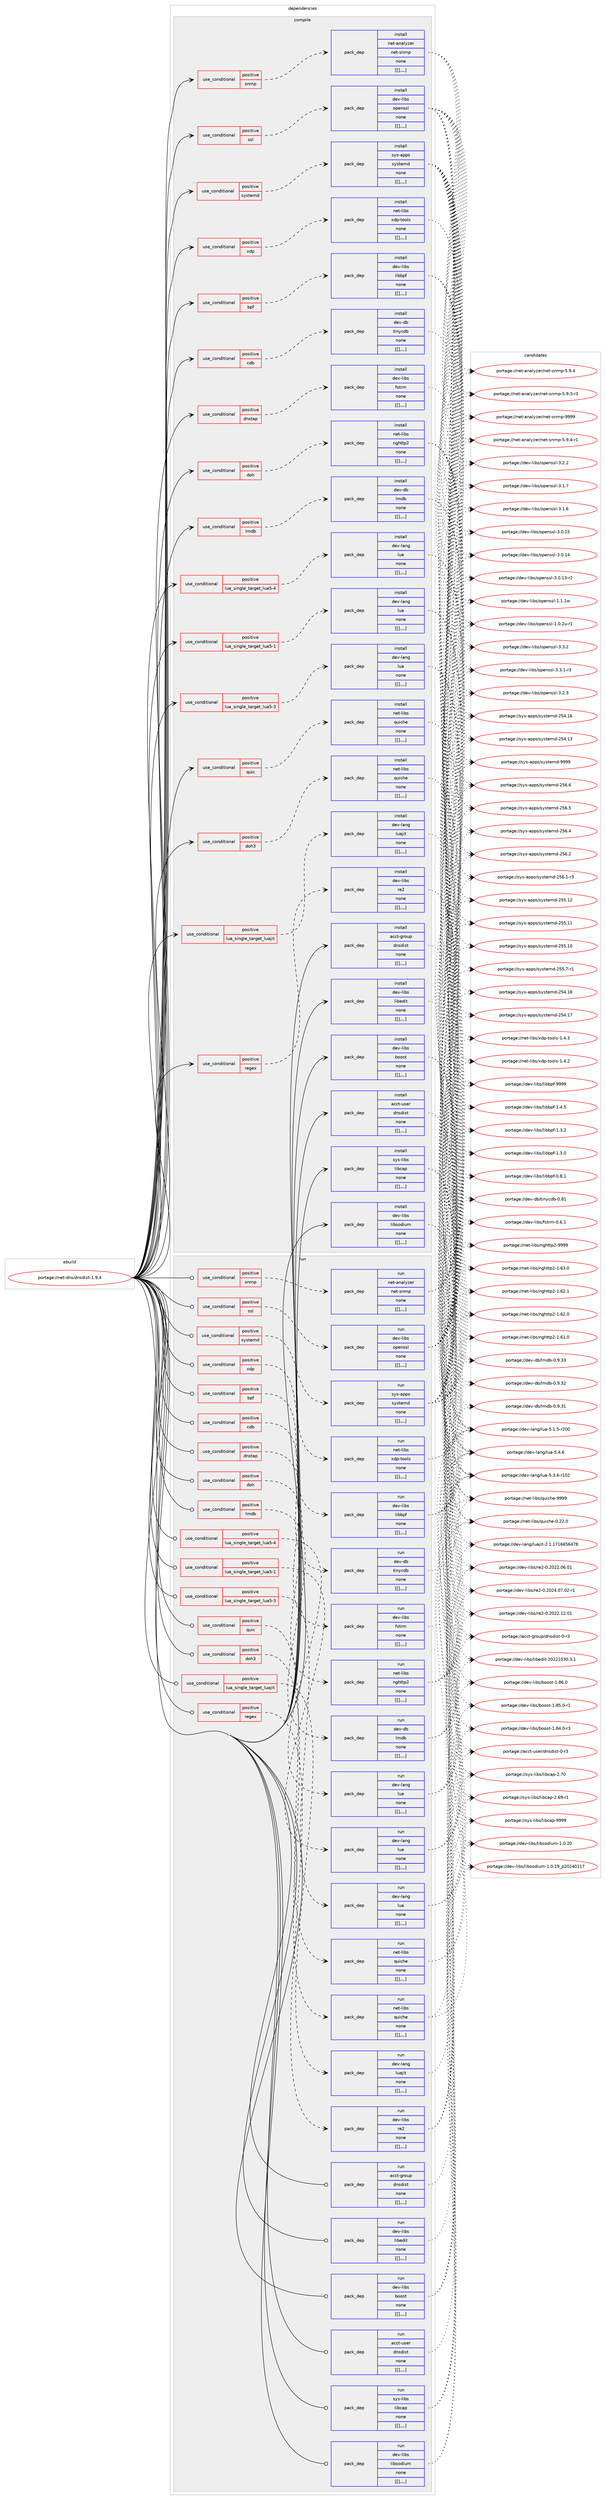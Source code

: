 digraph prolog {

# *************
# Graph options
# *************

newrank=true;
concentrate=true;
compound=true;
graph [rankdir=LR,fontname=Helvetica,fontsize=10,ranksep=1.5];#, ranksep=2.5, nodesep=0.2];
edge  [arrowhead=vee];
node  [fontname=Helvetica,fontsize=10];

# **********
# The ebuild
# **********

subgraph cluster_leftcol {
color=gray;
label=<<i>ebuild</i>>;
id [label="portage://net-dns/dnsdist-1.9.4", color=red, width=4, href="../net-dns/dnsdist-1.9.4.svg"];
}

# ****************
# The dependencies
# ****************

subgraph cluster_midcol {
color=gray;
label=<<i>dependencies</i>>;
subgraph cluster_compile {
fillcolor="#eeeeee";
style=filled;
label=<<i>compile</i>>;
subgraph cond93736 {
dependency357026 [label=<<TABLE BORDER="0" CELLBORDER="1" CELLSPACING="0" CELLPADDING="4"><TR><TD ROWSPAN="3" CELLPADDING="10">use_conditional</TD></TR><TR><TD>positive</TD></TR><TR><TD>bpf</TD></TR></TABLE>>, shape=none, color=red];
subgraph pack260660 {
dependency357027 [label=<<TABLE BORDER="0" CELLBORDER="1" CELLSPACING="0" CELLPADDING="4" WIDTH="220"><TR><TD ROWSPAN="6" CELLPADDING="30">pack_dep</TD></TR><TR><TD WIDTH="110">install</TD></TR><TR><TD>dev-libs</TD></TR><TR><TD>libbpf</TD></TR><TR><TD>none</TD></TR><TR><TD>[[],,,,]</TD></TR></TABLE>>, shape=none, color=blue];
}
dependency357026:e -> dependency357027:w [weight=20,style="dashed",arrowhead="vee"];
}
id:e -> dependency357026:w [weight=20,style="solid",arrowhead="vee"];
subgraph cond93737 {
dependency357028 [label=<<TABLE BORDER="0" CELLBORDER="1" CELLSPACING="0" CELLPADDING="4"><TR><TD ROWSPAN="3" CELLPADDING="10">use_conditional</TD></TR><TR><TD>positive</TD></TR><TR><TD>cdb</TD></TR></TABLE>>, shape=none, color=red];
subgraph pack260661 {
dependency357029 [label=<<TABLE BORDER="0" CELLBORDER="1" CELLSPACING="0" CELLPADDING="4" WIDTH="220"><TR><TD ROWSPAN="6" CELLPADDING="30">pack_dep</TD></TR><TR><TD WIDTH="110">install</TD></TR><TR><TD>dev-db</TD></TR><TR><TD>tinycdb</TD></TR><TR><TD>none</TD></TR><TR><TD>[[],,,,]</TD></TR></TABLE>>, shape=none, color=blue];
}
dependency357028:e -> dependency357029:w [weight=20,style="dashed",arrowhead="vee"];
}
id:e -> dependency357028:w [weight=20,style="solid",arrowhead="vee"];
subgraph cond93738 {
dependency357030 [label=<<TABLE BORDER="0" CELLBORDER="1" CELLSPACING="0" CELLPADDING="4"><TR><TD ROWSPAN="3" CELLPADDING="10">use_conditional</TD></TR><TR><TD>positive</TD></TR><TR><TD>dnstap</TD></TR></TABLE>>, shape=none, color=red];
subgraph pack260662 {
dependency357031 [label=<<TABLE BORDER="0" CELLBORDER="1" CELLSPACING="0" CELLPADDING="4" WIDTH="220"><TR><TD ROWSPAN="6" CELLPADDING="30">pack_dep</TD></TR><TR><TD WIDTH="110">install</TD></TR><TR><TD>dev-libs</TD></TR><TR><TD>fstrm</TD></TR><TR><TD>none</TD></TR><TR><TD>[[],,,,]</TD></TR></TABLE>>, shape=none, color=blue];
}
dependency357030:e -> dependency357031:w [weight=20,style="dashed",arrowhead="vee"];
}
id:e -> dependency357030:w [weight=20,style="solid",arrowhead="vee"];
subgraph cond93739 {
dependency357032 [label=<<TABLE BORDER="0" CELLBORDER="1" CELLSPACING="0" CELLPADDING="4"><TR><TD ROWSPAN="3" CELLPADDING="10">use_conditional</TD></TR><TR><TD>positive</TD></TR><TR><TD>doh</TD></TR></TABLE>>, shape=none, color=red];
subgraph pack260663 {
dependency357033 [label=<<TABLE BORDER="0" CELLBORDER="1" CELLSPACING="0" CELLPADDING="4" WIDTH="220"><TR><TD ROWSPAN="6" CELLPADDING="30">pack_dep</TD></TR><TR><TD WIDTH="110">install</TD></TR><TR><TD>net-libs</TD></TR><TR><TD>nghttp2</TD></TR><TR><TD>none</TD></TR><TR><TD>[[],,,,]</TD></TR></TABLE>>, shape=none, color=blue];
}
dependency357032:e -> dependency357033:w [weight=20,style="dashed",arrowhead="vee"];
}
id:e -> dependency357032:w [weight=20,style="solid",arrowhead="vee"];
subgraph cond93740 {
dependency357034 [label=<<TABLE BORDER="0" CELLBORDER="1" CELLSPACING="0" CELLPADDING="4"><TR><TD ROWSPAN="3" CELLPADDING="10">use_conditional</TD></TR><TR><TD>positive</TD></TR><TR><TD>doh3</TD></TR></TABLE>>, shape=none, color=red];
subgraph pack260664 {
dependency357035 [label=<<TABLE BORDER="0" CELLBORDER="1" CELLSPACING="0" CELLPADDING="4" WIDTH="220"><TR><TD ROWSPAN="6" CELLPADDING="30">pack_dep</TD></TR><TR><TD WIDTH="110">install</TD></TR><TR><TD>net-libs</TD></TR><TR><TD>quiche</TD></TR><TR><TD>none</TD></TR><TR><TD>[[],,,,]</TD></TR></TABLE>>, shape=none, color=blue];
}
dependency357034:e -> dependency357035:w [weight=20,style="dashed",arrowhead="vee"];
}
id:e -> dependency357034:w [weight=20,style="solid",arrowhead="vee"];
subgraph cond93741 {
dependency357036 [label=<<TABLE BORDER="0" CELLBORDER="1" CELLSPACING="0" CELLPADDING="4"><TR><TD ROWSPAN="3" CELLPADDING="10">use_conditional</TD></TR><TR><TD>positive</TD></TR><TR><TD>lmdb</TD></TR></TABLE>>, shape=none, color=red];
subgraph pack260665 {
dependency357037 [label=<<TABLE BORDER="0" CELLBORDER="1" CELLSPACING="0" CELLPADDING="4" WIDTH="220"><TR><TD ROWSPAN="6" CELLPADDING="30">pack_dep</TD></TR><TR><TD WIDTH="110">install</TD></TR><TR><TD>dev-db</TD></TR><TR><TD>lmdb</TD></TR><TR><TD>none</TD></TR><TR><TD>[[],,,,]</TD></TR></TABLE>>, shape=none, color=blue];
}
dependency357036:e -> dependency357037:w [weight=20,style="dashed",arrowhead="vee"];
}
id:e -> dependency357036:w [weight=20,style="solid",arrowhead="vee"];
subgraph cond93742 {
dependency357038 [label=<<TABLE BORDER="0" CELLBORDER="1" CELLSPACING="0" CELLPADDING="4"><TR><TD ROWSPAN="3" CELLPADDING="10">use_conditional</TD></TR><TR><TD>positive</TD></TR><TR><TD>lua_single_target_lua5-1</TD></TR></TABLE>>, shape=none, color=red];
subgraph pack260666 {
dependency357039 [label=<<TABLE BORDER="0" CELLBORDER="1" CELLSPACING="0" CELLPADDING="4" WIDTH="220"><TR><TD ROWSPAN="6" CELLPADDING="30">pack_dep</TD></TR><TR><TD WIDTH="110">install</TD></TR><TR><TD>dev-lang</TD></TR><TR><TD>lua</TD></TR><TR><TD>none</TD></TR><TR><TD>[[],,,,]</TD></TR></TABLE>>, shape=none, color=blue];
}
dependency357038:e -> dependency357039:w [weight=20,style="dashed",arrowhead="vee"];
}
id:e -> dependency357038:w [weight=20,style="solid",arrowhead="vee"];
subgraph cond93743 {
dependency357040 [label=<<TABLE BORDER="0" CELLBORDER="1" CELLSPACING="0" CELLPADDING="4"><TR><TD ROWSPAN="3" CELLPADDING="10">use_conditional</TD></TR><TR><TD>positive</TD></TR><TR><TD>lua_single_target_lua5-3</TD></TR></TABLE>>, shape=none, color=red];
subgraph pack260667 {
dependency357041 [label=<<TABLE BORDER="0" CELLBORDER="1" CELLSPACING="0" CELLPADDING="4" WIDTH="220"><TR><TD ROWSPAN="6" CELLPADDING="30">pack_dep</TD></TR><TR><TD WIDTH="110">install</TD></TR><TR><TD>dev-lang</TD></TR><TR><TD>lua</TD></TR><TR><TD>none</TD></TR><TR><TD>[[],,,,]</TD></TR></TABLE>>, shape=none, color=blue];
}
dependency357040:e -> dependency357041:w [weight=20,style="dashed",arrowhead="vee"];
}
id:e -> dependency357040:w [weight=20,style="solid",arrowhead="vee"];
subgraph cond93744 {
dependency357042 [label=<<TABLE BORDER="0" CELLBORDER="1" CELLSPACING="0" CELLPADDING="4"><TR><TD ROWSPAN="3" CELLPADDING="10">use_conditional</TD></TR><TR><TD>positive</TD></TR><TR><TD>lua_single_target_lua5-4</TD></TR></TABLE>>, shape=none, color=red];
subgraph pack260668 {
dependency357043 [label=<<TABLE BORDER="0" CELLBORDER="1" CELLSPACING="0" CELLPADDING="4" WIDTH="220"><TR><TD ROWSPAN="6" CELLPADDING="30">pack_dep</TD></TR><TR><TD WIDTH="110">install</TD></TR><TR><TD>dev-lang</TD></TR><TR><TD>lua</TD></TR><TR><TD>none</TD></TR><TR><TD>[[],,,,]</TD></TR></TABLE>>, shape=none, color=blue];
}
dependency357042:e -> dependency357043:w [weight=20,style="dashed",arrowhead="vee"];
}
id:e -> dependency357042:w [weight=20,style="solid",arrowhead="vee"];
subgraph cond93745 {
dependency357044 [label=<<TABLE BORDER="0" CELLBORDER="1" CELLSPACING="0" CELLPADDING="4"><TR><TD ROWSPAN="3" CELLPADDING="10">use_conditional</TD></TR><TR><TD>positive</TD></TR><TR><TD>lua_single_target_luajit</TD></TR></TABLE>>, shape=none, color=red];
subgraph pack260669 {
dependency357045 [label=<<TABLE BORDER="0" CELLBORDER="1" CELLSPACING="0" CELLPADDING="4" WIDTH="220"><TR><TD ROWSPAN="6" CELLPADDING="30">pack_dep</TD></TR><TR><TD WIDTH="110">install</TD></TR><TR><TD>dev-lang</TD></TR><TR><TD>luajit</TD></TR><TR><TD>none</TD></TR><TR><TD>[[],,,,]</TD></TR></TABLE>>, shape=none, color=blue];
}
dependency357044:e -> dependency357045:w [weight=20,style="dashed",arrowhead="vee"];
}
id:e -> dependency357044:w [weight=20,style="solid",arrowhead="vee"];
subgraph cond93746 {
dependency357046 [label=<<TABLE BORDER="0" CELLBORDER="1" CELLSPACING="0" CELLPADDING="4"><TR><TD ROWSPAN="3" CELLPADDING="10">use_conditional</TD></TR><TR><TD>positive</TD></TR><TR><TD>quic</TD></TR></TABLE>>, shape=none, color=red];
subgraph pack260670 {
dependency357047 [label=<<TABLE BORDER="0" CELLBORDER="1" CELLSPACING="0" CELLPADDING="4" WIDTH="220"><TR><TD ROWSPAN="6" CELLPADDING="30">pack_dep</TD></TR><TR><TD WIDTH="110">install</TD></TR><TR><TD>net-libs</TD></TR><TR><TD>quiche</TD></TR><TR><TD>none</TD></TR><TR><TD>[[],,,,]</TD></TR></TABLE>>, shape=none, color=blue];
}
dependency357046:e -> dependency357047:w [weight=20,style="dashed",arrowhead="vee"];
}
id:e -> dependency357046:w [weight=20,style="solid",arrowhead="vee"];
subgraph cond93747 {
dependency357048 [label=<<TABLE BORDER="0" CELLBORDER="1" CELLSPACING="0" CELLPADDING="4"><TR><TD ROWSPAN="3" CELLPADDING="10">use_conditional</TD></TR><TR><TD>positive</TD></TR><TR><TD>regex</TD></TR></TABLE>>, shape=none, color=red];
subgraph pack260671 {
dependency357049 [label=<<TABLE BORDER="0" CELLBORDER="1" CELLSPACING="0" CELLPADDING="4" WIDTH="220"><TR><TD ROWSPAN="6" CELLPADDING="30">pack_dep</TD></TR><TR><TD WIDTH="110">install</TD></TR><TR><TD>dev-libs</TD></TR><TR><TD>re2</TD></TR><TR><TD>none</TD></TR><TR><TD>[[],,,,]</TD></TR></TABLE>>, shape=none, color=blue];
}
dependency357048:e -> dependency357049:w [weight=20,style="dashed",arrowhead="vee"];
}
id:e -> dependency357048:w [weight=20,style="solid",arrowhead="vee"];
subgraph cond93748 {
dependency357050 [label=<<TABLE BORDER="0" CELLBORDER="1" CELLSPACING="0" CELLPADDING="4"><TR><TD ROWSPAN="3" CELLPADDING="10">use_conditional</TD></TR><TR><TD>positive</TD></TR><TR><TD>snmp</TD></TR></TABLE>>, shape=none, color=red];
subgraph pack260672 {
dependency357051 [label=<<TABLE BORDER="0" CELLBORDER="1" CELLSPACING="0" CELLPADDING="4" WIDTH="220"><TR><TD ROWSPAN="6" CELLPADDING="30">pack_dep</TD></TR><TR><TD WIDTH="110">install</TD></TR><TR><TD>net-analyzer</TD></TR><TR><TD>net-snmp</TD></TR><TR><TD>none</TD></TR><TR><TD>[[],,,,]</TD></TR></TABLE>>, shape=none, color=blue];
}
dependency357050:e -> dependency357051:w [weight=20,style="dashed",arrowhead="vee"];
}
id:e -> dependency357050:w [weight=20,style="solid",arrowhead="vee"];
subgraph cond93749 {
dependency357052 [label=<<TABLE BORDER="0" CELLBORDER="1" CELLSPACING="0" CELLPADDING="4"><TR><TD ROWSPAN="3" CELLPADDING="10">use_conditional</TD></TR><TR><TD>positive</TD></TR><TR><TD>ssl</TD></TR></TABLE>>, shape=none, color=red];
subgraph pack260673 {
dependency357053 [label=<<TABLE BORDER="0" CELLBORDER="1" CELLSPACING="0" CELLPADDING="4" WIDTH="220"><TR><TD ROWSPAN="6" CELLPADDING="30">pack_dep</TD></TR><TR><TD WIDTH="110">install</TD></TR><TR><TD>dev-libs</TD></TR><TR><TD>openssl</TD></TR><TR><TD>none</TD></TR><TR><TD>[[],,,,]</TD></TR></TABLE>>, shape=none, color=blue];
}
dependency357052:e -> dependency357053:w [weight=20,style="dashed",arrowhead="vee"];
}
id:e -> dependency357052:w [weight=20,style="solid",arrowhead="vee"];
subgraph cond93750 {
dependency357054 [label=<<TABLE BORDER="0" CELLBORDER="1" CELLSPACING="0" CELLPADDING="4"><TR><TD ROWSPAN="3" CELLPADDING="10">use_conditional</TD></TR><TR><TD>positive</TD></TR><TR><TD>systemd</TD></TR></TABLE>>, shape=none, color=red];
subgraph pack260674 {
dependency357055 [label=<<TABLE BORDER="0" CELLBORDER="1" CELLSPACING="0" CELLPADDING="4" WIDTH="220"><TR><TD ROWSPAN="6" CELLPADDING="30">pack_dep</TD></TR><TR><TD WIDTH="110">install</TD></TR><TR><TD>sys-apps</TD></TR><TR><TD>systemd</TD></TR><TR><TD>none</TD></TR><TR><TD>[[],,,,]</TD></TR></TABLE>>, shape=none, color=blue];
}
dependency357054:e -> dependency357055:w [weight=20,style="dashed",arrowhead="vee"];
}
id:e -> dependency357054:w [weight=20,style="solid",arrowhead="vee"];
subgraph cond93751 {
dependency357056 [label=<<TABLE BORDER="0" CELLBORDER="1" CELLSPACING="0" CELLPADDING="4"><TR><TD ROWSPAN="3" CELLPADDING="10">use_conditional</TD></TR><TR><TD>positive</TD></TR><TR><TD>xdp</TD></TR></TABLE>>, shape=none, color=red];
subgraph pack260675 {
dependency357057 [label=<<TABLE BORDER="0" CELLBORDER="1" CELLSPACING="0" CELLPADDING="4" WIDTH="220"><TR><TD ROWSPAN="6" CELLPADDING="30">pack_dep</TD></TR><TR><TD WIDTH="110">install</TD></TR><TR><TD>net-libs</TD></TR><TR><TD>xdp-tools</TD></TR><TR><TD>none</TD></TR><TR><TD>[[],,,,]</TD></TR></TABLE>>, shape=none, color=blue];
}
dependency357056:e -> dependency357057:w [weight=20,style="dashed",arrowhead="vee"];
}
id:e -> dependency357056:w [weight=20,style="solid",arrowhead="vee"];
subgraph pack260676 {
dependency357058 [label=<<TABLE BORDER="0" CELLBORDER="1" CELLSPACING="0" CELLPADDING="4" WIDTH="220"><TR><TD ROWSPAN="6" CELLPADDING="30">pack_dep</TD></TR><TR><TD WIDTH="110">install</TD></TR><TR><TD>acct-group</TD></TR><TR><TD>dnsdist</TD></TR><TR><TD>none</TD></TR><TR><TD>[[],,,,]</TD></TR></TABLE>>, shape=none, color=blue];
}
id:e -> dependency357058:w [weight=20,style="solid",arrowhead="vee"];
subgraph pack260677 {
dependency357059 [label=<<TABLE BORDER="0" CELLBORDER="1" CELLSPACING="0" CELLPADDING="4" WIDTH="220"><TR><TD ROWSPAN="6" CELLPADDING="30">pack_dep</TD></TR><TR><TD WIDTH="110">install</TD></TR><TR><TD>acct-user</TD></TR><TR><TD>dnsdist</TD></TR><TR><TD>none</TD></TR><TR><TD>[[],,,,]</TD></TR></TABLE>>, shape=none, color=blue];
}
id:e -> dependency357059:w [weight=20,style="solid",arrowhead="vee"];
subgraph pack260678 {
dependency357060 [label=<<TABLE BORDER="0" CELLBORDER="1" CELLSPACING="0" CELLPADDING="4" WIDTH="220"><TR><TD ROWSPAN="6" CELLPADDING="30">pack_dep</TD></TR><TR><TD WIDTH="110">install</TD></TR><TR><TD>dev-libs</TD></TR><TR><TD>boost</TD></TR><TR><TD>none</TD></TR><TR><TD>[[],,,,]</TD></TR></TABLE>>, shape=none, color=blue];
}
id:e -> dependency357060:w [weight=20,style="solid",arrowhead="vee"];
subgraph pack260679 {
dependency357061 [label=<<TABLE BORDER="0" CELLBORDER="1" CELLSPACING="0" CELLPADDING="4" WIDTH="220"><TR><TD ROWSPAN="6" CELLPADDING="30">pack_dep</TD></TR><TR><TD WIDTH="110">install</TD></TR><TR><TD>dev-libs</TD></TR><TR><TD>libedit</TD></TR><TR><TD>none</TD></TR><TR><TD>[[],,,,]</TD></TR></TABLE>>, shape=none, color=blue];
}
id:e -> dependency357061:w [weight=20,style="solid",arrowhead="vee"];
subgraph pack260680 {
dependency357062 [label=<<TABLE BORDER="0" CELLBORDER="1" CELLSPACING="0" CELLPADDING="4" WIDTH="220"><TR><TD ROWSPAN="6" CELLPADDING="30">pack_dep</TD></TR><TR><TD WIDTH="110">install</TD></TR><TR><TD>dev-libs</TD></TR><TR><TD>libsodium</TD></TR><TR><TD>none</TD></TR><TR><TD>[[],,,,]</TD></TR></TABLE>>, shape=none, color=blue];
}
id:e -> dependency357062:w [weight=20,style="solid",arrowhead="vee"];
subgraph pack260681 {
dependency357063 [label=<<TABLE BORDER="0" CELLBORDER="1" CELLSPACING="0" CELLPADDING="4" WIDTH="220"><TR><TD ROWSPAN="6" CELLPADDING="30">pack_dep</TD></TR><TR><TD WIDTH="110">install</TD></TR><TR><TD>sys-libs</TD></TR><TR><TD>libcap</TD></TR><TR><TD>none</TD></TR><TR><TD>[[],,,,]</TD></TR></TABLE>>, shape=none, color=blue];
}
id:e -> dependency357063:w [weight=20,style="solid",arrowhead="vee"];
}
subgraph cluster_compileandrun {
fillcolor="#eeeeee";
style=filled;
label=<<i>compile and run</i>>;
}
subgraph cluster_run {
fillcolor="#eeeeee";
style=filled;
label=<<i>run</i>>;
subgraph cond93752 {
dependency357064 [label=<<TABLE BORDER="0" CELLBORDER="1" CELLSPACING="0" CELLPADDING="4"><TR><TD ROWSPAN="3" CELLPADDING="10">use_conditional</TD></TR><TR><TD>positive</TD></TR><TR><TD>bpf</TD></TR></TABLE>>, shape=none, color=red];
subgraph pack260682 {
dependency357065 [label=<<TABLE BORDER="0" CELLBORDER="1" CELLSPACING="0" CELLPADDING="4" WIDTH="220"><TR><TD ROWSPAN="6" CELLPADDING="30">pack_dep</TD></TR><TR><TD WIDTH="110">run</TD></TR><TR><TD>dev-libs</TD></TR><TR><TD>libbpf</TD></TR><TR><TD>none</TD></TR><TR><TD>[[],,,,]</TD></TR></TABLE>>, shape=none, color=blue];
}
dependency357064:e -> dependency357065:w [weight=20,style="dashed",arrowhead="vee"];
}
id:e -> dependency357064:w [weight=20,style="solid",arrowhead="odot"];
subgraph cond93753 {
dependency357066 [label=<<TABLE BORDER="0" CELLBORDER="1" CELLSPACING="0" CELLPADDING="4"><TR><TD ROWSPAN="3" CELLPADDING="10">use_conditional</TD></TR><TR><TD>positive</TD></TR><TR><TD>cdb</TD></TR></TABLE>>, shape=none, color=red];
subgraph pack260683 {
dependency357067 [label=<<TABLE BORDER="0" CELLBORDER="1" CELLSPACING="0" CELLPADDING="4" WIDTH="220"><TR><TD ROWSPAN="6" CELLPADDING="30">pack_dep</TD></TR><TR><TD WIDTH="110">run</TD></TR><TR><TD>dev-db</TD></TR><TR><TD>tinycdb</TD></TR><TR><TD>none</TD></TR><TR><TD>[[],,,,]</TD></TR></TABLE>>, shape=none, color=blue];
}
dependency357066:e -> dependency357067:w [weight=20,style="dashed",arrowhead="vee"];
}
id:e -> dependency357066:w [weight=20,style="solid",arrowhead="odot"];
subgraph cond93754 {
dependency357068 [label=<<TABLE BORDER="0" CELLBORDER="1" CELLSPACING="0" CELLPADDING="4"><TR><TD ROWSPAN="3" CELLPADDING="10">use_conditional</TD></TR><TR><TD>positive</TD></TR><TR><TD>dnstap</TD></TR></TABLE>>, shape=none, color=red];
subgraph pack260684 {
dependency357069 [label=<<TABLE BORDER="0" CELLBORDER="1" CELLSPACING="0" CELLPADDING="4" WIDTH="220"><TR><TD ROWSPAN="6" CELLPADDING="30">pack_dep</TD></TR><TR><TD WIDTH="110">run</TD></TR><TR><TD>dev-libs</TD></TR><TR><TD>fstrm</TD></TR><TR><TD>none</TD></TR><TR><TD>[[],,,,]</TD></TR></TABLE>>, shape=none, color=blue];
}
dependency357068:e -> dependency357069:w [weight=20,style="dashed",arrowhead="vee"];
}
id:e -> dependency357068:w [weight=20,style="solid",arrowhead="odot"];
subgraph cond93755 {
dependency357070 [label=<<TABLE BORDER="0" CELLBORDER="1" CELLSPACING="0" CELLPADDING="4"><TR><TD ROWSPAN="3" CELLPADDING="10">use_conditional</TD></TR><TR><TD>positive</TD></TR><TR><TD>doh</TD></TR></TABLE>>, shape=none, color=red];
subgraph pack260685 {
dependency357071 [label=<<TABLE BORDER="0" CELLBORDER="1" CELLSPACING="0" CELLPADDING="4" WIDTH="220"><TR><TD ROWSPAN="6" CELLPADDING="30">pack_dep</TD></TR><TR><TD WIDTH="110">run</TD></TR><TR><TD>net-libs</TD></TR><TR><TD>nghttp2</TD></TR><TR><TD>none</TD></TR><TR><TD>[[],,,,]</TD></TR></TABLE>>, shape=none, color=blue];
}
dependency357070:e -> dependency357071:w [weight=20,style="dashed",arrowhead="vee"];
}
id:e -> dependency357070:w [weight=20,style="solid",arrowhead="odot"];
subgraph cond93756 {
dependency357072 [label=<<TABLE BORDER="0" CELLBORDER="1" CELLSPACING="0" CELLPADDING="4"><TR><TD ROWSPAN="3" CELLPADDING="10">use_conditional</TD></TR><TR><TD>positive</TD></TR><TR><TD>doh3</TD></TR></TABLE>>, shape=none, color=red];
subgraph pack260686 {
dependency357073 [label=<<TABLE BORDER="0" CELLBORDER="1" CELLSPACING="0" CELLPADDING="4" WIDTH="220"><TR><TD ROWSPAN="6" CELLPADDING="30">pack_dep</TD></TR><TR><TD WIDTH="110">run</TD></TR><TR><TD>net-libs</TD></TR><TR><TD>quiche</TD></TR><TR><TD>none</TD></TR><TR><TD>[[],,,,]</TD></TR></TABLE>>, shape=none, color=blue];
}
dependency357072:e -> dependency357073:w [weight=20,style="dashed",arrowhead="vee"];
}
id:e -> dependency357072:w [weight=20,style="solid",arrowhead="odot"];
subgraph cond93757 {
dependency357074 [label=<<TABLE BORDER="0" CELLBORDER="1" CELLSPACING="0" CELLPADDING="4"><TR><TD ROWSPAN="3" CELLPADDING="10">use_conditional</TD></TR><TR><TD>positive</TD></TR><TR><TD>lmdb</TD></TR></TABLE>>, shape=none, color=red];
subgraph pack260687 {
dependency357075 [label=<<TABLE BORDER="0" CELLBORDER="1" CELLSPACING="0" CELLPADDING="4" WIDTH="220"><TR><TD ROWSPAN="6" CELLPADDING="30">pack_dep</TD></TR><TR><TD WIDTH="110">run</TD></TR><TR><TD>dev-db</TD></TR><TR><TD>lmdb</TD></TR><TR><TD>none</TD></TR><TR><TD>[[],,,,]</TD></TR></TABLE>>, shape=none, color=blue];
}
dependency357074:e -> dependency357075:w [weight=20,style="dashed",arrowhead="vee"];
}
id:e -> dependency357074:w [weight=20,style="solid",arrowhead="odot"];
subgraph cond93758 {
dependency357076 [label=<<TABLE BORDER="0" CELLBORDER="1" CELLSPACING="0" CELLPADDING="4"><TR><TD ROWSPAN="3" CELLPADDING="10">use_conditional</TD></TR><TR><TD>positive</TD></TR><TR><TD>lua_single_target_lua5-1</TD></TR></TABLE>>, shape=none, color=red];
subgraph pack260688 {
dependency357077 [label=<<TABLE BORDER="0" CELLBORDER="1" CELLSPACING="0" CELLPADDING="4" WIDTH="220"><TR><TD ROWSPAN="6" CELLPADDING="30">pack_dep</TD></TR><TR><TD WIDTH="110">run</TD></TR><TR><TD>dev-lang</TD></TR><TR><TD>lua</TD></TR><TR><TD>none</TD></TR><TR><TD>[[],,,,]</TD></TR></TABLE>>, shape=none, color=blue];
}
dependency357076:e -> dependency357077:w [weight=20,style="dashed",arrowhead="vee"];
}
id:e -> dependency357076:w [weight=20,style="solid",arrowhead="odot"];
subgraph cond93759 {
dependency357078 [label=<<TABLE BORDER="0" CELLBORDER="1" CELLSPACING="0" CELLPADDING="4"><TR><TD ROWSPAN="3" CELLPADDING="10">use_conditional</TD></TR><TR><TD>positive</TD></TR><TR><TD>lua_single_target_lua5-3</TD></TR></TABLE>>, shape=none, color=red];
subgraph pack260689 {
dependency357079 [label=<<TABLE BORDER="0" CELLBORDER="1" CELLSPACING="0" CELLPADDING="4" WIDTH="220"><TR><TD ROWSPAN="6" CELLPADDING="30">pack_dep</TD></TR><TR><TD WIDTH="110">run</TD></TR><TR><TD>dev-lang</TD></TR><TR><TD>lua</TD></TR><TR><TD>none</TD></TR><TR><TD>[[],,,,]</TD></TR></TABLE>>, shape=none, color=blue];
}
dependency357078:e -> dependency357079:w [weight=20,style="dashed",arrowhead="vee"];
}
id:e -> dependency357078:w [weight=20,style="solid",arrowhead="odot"];
subgraph cond93760 {
dependency357080 [label=<<TABLE BORDER="0" CELLBORDER="1" CELLSPACING="0" CELLPADDING="4"><TR><TD ROWSPAN="3" CELLPADDING="10">use_conditional</TD></TR><TR><TD>positive</TD></TR><TR><TD>lua_single_target_lua5-4</TD></TR></TABLE>>, shape=none, color=red];
subgraph pack260690 {
dependency357081 [label=<<TABLE BORDER="0" CELLBORDER="1" CELLSPACING="0" CELLPADDING="4" WIDTH="220"><TR><TD ROWSPAN="6" CELLPADDING="30">pack_dep</TD></TR><TR><TD WIDTH="110">run</TD></TR><TR><TD>dev-lang</TD></TR><TR><TD>lua</TD></TR><TR><TD>none</TD></TR><TR><TD>[[],,,,]</TD></TR></TABLE>>, shape=none, color=blue];
}
dependency357080:e -> dependency357081:w [weight=20,style="dashed",arrowhead="vee"];
}
id:e -> dependency357080:w [weight=20,style="solid",arrowhead="odot"];
subgraph cond93761 {
dependency357082 [label=<<TABLE BORDER="0" CELLBORDER="1" CELLSPACING="0" CELLPADDING="4"><TR><TD ROWSPAN="3" CELLPADDING="10">use_conditional</TD></TR><TR><TD>positive</TD></TR><TR><TD>lua_single_target_luajit</TD></TR></TABLE>>, shape=none, color=red];
subgraph pack260691 {
dependency357083 [label=<<TABLE BORDER="0" CELLBORDER="1" CELLSPACING="0" CELLPADDING="4" WIDTH="220"><TR><TD ROWSPAN="6" CELLPADDING="30">pack_dep</TD></TR><TR><TD WIDTH="110">run</TD></TR><TR><TD>dev-lang</TD></TR><TR><TD>luajit</TD></TR><TR><TD>none</TD></TR><TR><TD>[[],,,,]</TD></TR></TABLE>>, shape=none, color=blue];
}
dependency357082:e -> dependency357083:w [weight=20,style="dashed",arrowhead="vee"];
}
id:e -> dependency357082:w [weight=20,style="solid",arrowhead="odot"];
subgraph cond93762 {
dependency357084 [label=<<TABLE BORDER="0" CELLBORDER="1" CELLSPACING="0" CELLPADDING="4"><TR><TD ROWSPAN="3" CELLPADDING="10">use_conditional</TD></TR><TR><TD>positive</TD></TR><TR><TD>quic</TD></TR></TABLE>>, shape=none, color=red];
subgraph pack260692 {
dependency357085 [label=<<TABLE BORDER="0" CELLBORDER="1" CELLSPACING="0" CELLPADDING="4" WIDTH="220"><TR><TD ROWSPAN="6" CELLPADDING="30">pack_dep</TD></TR><TR><TD WIDTH="110">run</TD></TR><TR><TD>net-libs</TD></TR><TR><TD>quiche</TD></TR><TR><TD>none</TD></TR><TR><TD>[[],,,,]</TD></TR></TABLE>>, shape=none, color=blue];
}
dependency357084:e -> dependency357085:w [weight=20,style="dashed",arrowhead="vee"];
}
id:e -> dependency357084:w [weight=20,style="solid",arrowhead="odot"];
subgraph cond93763 {
dependency357086 [label=<<TABLE BORDER="0" CELLBORDER="1" CELLSPACING="0" CELLPADDING="4"><TR><TD ROWSPAN="3" CELLPADDING="10">use_conditional</TD></TR><TR><TD>positive</TD></TR><TR><TD>regex</TD></TR></TABLE>>, shape=none, color=red];
subgraph pack260693 {
dependency357087 [label=<<TABLE BORDER="0" CELLBORDER="1" CELLSPACING="0" CELLPADDING="4" WIDTH="220"><TR><TD ROWSPAN="6" CELLPADDING="30">pack_dep</TD></TR><TR><TD WIDTH="110">run</TD></TR><TR><TD>dev-libs</TD></TR><TR><TD>re2</TD></TR><TR><TD>none</TD></TR><TR><TD>[[],,,,]</TD></TR></TABLE>>, shape=none, color=blue];
}
dependency357086:e -> dependency357087:w [weight=20,style="dashed",arrowhead="vee"];
}
id:e -> dependency357086:w [weight=20,style="solid",arrowhead="odot"];
subgraph cond93764 {
dependency357088 [label=<<TABLE BORDER="0" CELLBORDER="1" CELLSPACING="0" CELLPADDING="4"><TR><TD ROWSPAN="3" CELLPADDING="10">use_conditional</TD></TR><TR><TD>positive</TD></TR><TR><TD>snmp</TD></TR></TABLE>>, shape=none, color=red];
subgraph pack260694 {
dependency357089 [label=<<TABLE BORDER="0" CELLBORDER="1" CELLSPACING="0" CELLPADDING="4" WIDTH="220"><TR><TD ROWSPAN="6" CELLPADDING="30">pack_dep</TD></TR><TR><TD WIDTH="110">run</TD></TR><TR><TD>net-analyzer</TD></TR><TR><TD>net-snmp</TD></TR><TR><TD>none</TD></TR><TR><TD>[[],,,,]</TD></TR></TABLE>>, shape=none, color=blue];
}
dependency357088:e -> dependency357089:w [weight=20,style="dashed",arrowhead="vee"];
}
id:e -> dependency357088:w [weight=20,style="solid",arrowhead="odot"];
subgraph cond93765 {
dependency357090 [label=<<TABLE BORDER="0" CELLBORDER="1" CELLSPACING="0" CELLPADDING="4"><TR><TD ROWSPAN="3" CELLPADDING="10">use_conditional</TD></TR><TR><TD>positive</TD></TR><TR><TD>ssl</TD></TR></TABLE>>, shape=none, color=red];
subgraph pack260695 {
dependency357091 [label=<<TABLE BORDER="0" CELLBORDER="1" CELLSPACING="0" CELLPADDING="4" WIDTH="220"><TR><TD ROWSPAN="6" CELLPADDING="30">pack_dep</TD></TR><TR><TD WIDTH="110">run</TD></TR><TR><TD>dev-libs</TD></TR><TR><TD>openssl</TD></TR><TR><TD>none</TD></TR><TR><TD>[[],,,,]</TD></TR></TABLE>>, shape=none, color=blue];
}
dependency357090:e -> dependency357091:w [weight=20,style="dashed",arrowhead="vee"];
}
id:e -> dependency357090:w [weight=20,style="solid",arrowhead="odot"];
subgraph cond93766 {
dependency357092 [label=<<TABLE BORDER="0" CELLBORDER="1" CELLSPACING="0" CELLPADDING="4"><TR><TD ROWSPAN="3" CELLPADDING="10">use_conditional</TD></TR><TR><TD>positive</TD></TR><TR><TD>systemd</TD></TR></TABLE>>, shape=none, color=red];
subgraph pack260696 {
dependency357093 [label=<<TABLE BORDER="0" CELLBORDER="1" CELLSPACING="0" CELLPADDING="4" WIDTH="220"><TR><TD ROWSPAN="6" CELLPADDING="30">pack_dep</TD></TR><TR><TD WIDTH="110">run</TD></TR><TR><TD>sys-apps</TD></TR><TR><TD>systemd</TD></TR><TR><TD>none</TD></TR><TR><TD>[[],,,,]</TD></TR></TABLE>>, shape=none, color=blue];
}
dependency357092:e -> dependency357093:w [weight=20,style="dashed",arrowhead="vee"];
}
id:e -> dependency357092:w [weight=20,style="solid",arrowhead="odot"];
subgraph cond93767 {
dependency357094 [label=<<TABLE BORDER="0" CELLBORDER="1" CELLSPACING="0" CELLPADDING="4"><TR><TD ROWSPAN="3" CELLPADDING="10">use_conditional</TD></TR><TR><TD>positive</TD></TR><TR><TD>xdp</TD></TR></TABLE>>, shape=none, color=red];
subgraph pack260697 {
dependency357095 [label=<<TABLE BORDER="0" CELLBORDER="1" CELLSPACING="0" CELLPADDING="4" WIDTH="220"><TR><TD ROWSPAN="6" CELLPADDING="30">pack_dep</TD></TR><TR><TD WIDTH="110">run</TD></TR><TR><TD>net-libs</TD></TR><TR><TD>xdp-tools</TD></TR><TR><TD>none</TD></TR><TR><TD>[[],,,,]</TD></TR></TABLE>>, shape=none, color=blue];
}
dependency357094:e -> dependency357095:w [weight=20,style="dashed",arrowhead="vee"];
}
id:e -> dependency357094:w [weight=20,style="solid",arrowhead="odot"];
subgraph pack260698 {
dependency357096 [label=<<TABLE BORDER="0" CELLBORDER="1" CELLSPACING="0" CELLPADDING="4" WIDTH="220"><TR><TD ROWSPAN="6" CELLPADDING="30">pack_dep</TD></TR><TR><TD WIDTH="110">run</TD></TR><TR><TD>acct-group</TD></TR><TR><TD>dnsdist</TD></TR><TR><TD>none</TD></TR><TR><TD>[[],,,,]</TD></TR></TABLE>>, shape=none, color=blue];
}
id:e -> dependency357096:w [weight=20,style="solid",arrowhead="odot"];
subgraph pack260699 {
dependency357097 [label=<<TABLE BORDER="0" CELLBORDER="1" CELLSPACING="0" CELLPADDING="4" WIDTH="220"><TR><TD ROWSPAN="6" CELLPADDING="30">pack_dep</TD></TR><TR><TD WIDTH="110">run</TD></TR><TR><TD>acct-user</TD></TR><TR><TD>dnsdist</TD></TR><TR><TD>none</TD></TR><TR><TD>[[],,,,]</TD></TR></TABLE>>, shape=none, color=blue];
}
id:e -> dependency357097:w [weight=20,style="solid",arrowhead="odot"];
subgraph pack260700 {
dependency357098 [label=<<TABLE BORDER="0" CELLBORDER="1" CELLSPACING="0" CELLPADDING="4" WIDTH="220"><TR><TD ROWSPAN="6" CELLPADDING="30">pack_dep</TD></TR><TR><TD WIDTH="110">run</TD></TR><TR><TD>dev-libs</TD></TR><TR><TD>boost</TD></TR><TR><TD>none</TD></TR><TR><TD>[[],,,,]</TD></TR></TABLE>>, shape=none, color=blue];
}
id:e -> dependency357098:w [weight=20,style="solid",arrowhead="odot"];
subgraph pack260701 {
dependency357099 [label=<<TABLE BORDER="0" CELLBORDER="1" CELLSPACING="0" CELLPADDING="4" WIDTH="220"><TR><TD ROWSPAN="6" CELLPADDING="30">pack_dep</TD></TR><TR><TD WIDTH="110">run</TD></TR><TR><TD>dev-libs</TD></TR><TR><TD>libedit</TD></TR><TR><TD>none</TD></TR><TR><TD>[[],,,,]</TD></TR></TABLE>>, shape=none, color=blue];
}
id:e -> dependency357099:w [weight=20,style="solid",arrowhead="odot"];
subgraph pack260702 {
dependency357100 [label=<<TABLE BORDER="0" CELLBORDER="1" CELLSPACING="0" CELLPADDING="4" WIDTH="220"><TR><TD ROWSPAN="6" CELLPADDING="30">pack_dep</TD></TR><TR><TD WIDTH="110">run</TD></TR><TR><TD>dev-libs</TD></TR><TR><TD>libsodium</TD></TR><TR><TD>none</TD></TR><TR><TD>[[],,,,]</TD></TR></TABLE>>, shape=none, color=blue];
}
id:e -> dependency357100:w [weight=20,style="solid",arrowhead="odot"];
subgraph pack260703 {
dependency357101 [label=<<TABLE BORDER="0" CELLBORDER="1" CELLSPACING="0" CELLPADDING="4" WIDTH="220"><TR><TD ROWSPAN="6" CELLPADDING="30">pack_dep</TD></TR><TR><TD WIDTH="110">run</TD></TR><TR><TD>sys-libs</TD></TR><TR><TD>libcap</TD></TR><TR><TD>none</TD></TR><TR><TD>[[],,,,]</TD></TR></TABLE>>, shape=none, color=blue];
}
id:e -> dependency357101:w [weight=20,style="solid",arrowhead="odot"];
}
}

# **************
# The candidates
# **************

subgraph cluster_choices {
rank=same;
color=gray;
label=<<i>candidates</i>>;

subgraph choice260660 {
color=black;
nodesep=1;
choice10010111845108105981154710810598981121024557575757 [label="portage://dev-libs/libbpf-9999", color=red, width=4,href="../dev-libs/libbpf-9999.svg"];
choice1001011184510810598115471081059898112102454946524653 [label="portage://dev-libs/libbpf-1.4.5", color=red, width=4,href="../dev-libs/libbpf-1.4.5.svg"];
choice1001011184510810598115471081059898112102454946514650 [label="portage://dev-libs/libbpf-1.3.2", color=red, width=4,href="../dev-libs/libbpf-1.3.2.svg"];
choice1001011184510810598115471081059898112102454946514648 [label="portage://dev-libs/libbpf-1.3.0", color=red, width=4,href="../dev-libs/libbpf-1.3.0.svg"];
choice1001011184510810598115471081059898112102454846564649 [label="portage://dev-libs/libbpf-0.8.1", color=red, width=4,href="../dev-libs/libbpf-0.8.1.svg"];
dependency357027:e -> choice10010111845108105981154710810598981121024557575757:w [style=dotted,weight="100"];
dependency357027:e -> choice1001011184510810598115471081059898112102454946524653:w [style=dotted,weight="100"];
dependency357027:e -> choice1001011184510810598115471081059898112102454946514650:w [style=dotted,weight="100"];
dependency357027:e -> choice1001011184510810598115471081059898112102454946514648:w [style=dotted,weight="100"];
dependency357027:e -> choice1001011184510810598115471081059898112102454846564649:w [style=dotted,weight="100"];
}
subgraph choice260661 {
color=black;
nodesep=1;
choice10010111845100984711610511012199100984548465649 [label="portage://dev-db/tinycdb-0.81", color=red, width=4,href="../dev-db/tinycdb-0.81.svg"];
dependency357029:e -> choice10010111845100984711610511012199100984548465649:w [style=dotted,weight="100"];
}
subgraph choice260662 {
color=black;
nodesep=1;
choice100101118451081059811547102115116114109454846544649 [label="portage://dev-libs/fstrm-0.6.1", color=red, width=4,href="../dev-libs/fstrm-0.6.1.svg"];
dependency357031:e -> choice100101118451081059811547102115116114109454846544649:w [style=dotted,weight="100"];
}
subgraph choice260663 {
color=black;
nodesep=1;
choice110101116451081059811547110103104116116112504557575757 [label="portage://net-libs/nghttp2-9999", color=red, width=4,href="../net-libs/nghttp2-9999.svg"];
choice1101011164510810598115471101031041161161125045494654514648 [label="portage://net-libs/nghttp2-1.63.0", color=red, width=4,href="../net-libs/nghttp2-1.63.0.svg"];
choice1101011164510810598115471101031041161161125045494654504649 [label="portage://net-libs/nghttp2-1.62.1", color=red, width=4,href="../net-libs/nghttp2-1.62.1.svg"];
choice1101011164510810598115471101031041161161125045494654504648 [label="portage://net-libs/nghttp2-1.62.0", color=red, width=4,href="../net-libs/nghttp2-1.62.0.svg"];
choice1101011164510810598115471101031041161161125045494654494648 [label="portage://net-libs/nghttp2-1.61.0", color=red, width=4,href="../net-libs/nghttp2-1.61.0.svg"];
dependency357033:e -> choice110101116451081059811547110103104116116112504557575757:w [style=dotted,weight="100"];
dependency357033:e -> choice1101011164510810598115471101031041161161125045494654514648:w [style=dotted,weight="100"];
dependency357033:e -> choice1101011164510810598115471101031041161161125045494654504649:w [style=dotted,weight="100"];
dependency357033:e -> choice1101011164510810598115471101031041161161125045494654504648:w [style=dotted,weight="100"];
dependency357033:e -> choice1101011164510810598115471101031041161161125045494654494648:w [style=dotted,weight="100"];
}
subgraph choice260664 {
color=black;
nodesep=1;
choice110101116451081059811547113117105991041014557575757 [label="portage://net-libs/quiche-9999", color=red, width=4,href="../net-libs/quiche-9999.svg"];
choice1101011164510810598115471131171059910410145484650504648 [label="portage://net-libs/quiche-0.22.0", color=red, width=4,href="../net-libs/quiche-0.22.0.svg"];
dependency357035:e -> choice110101116451081059811547113117105991041014557575757:w [style=dotted,weight="100"];
dependency357035:e -> choice1101011164510810598115471131171059910410145484650504648:w [style=dotted,weight="100"];
}
subgraph choice260665 {
color=black;
nodesep=1;
choice1001011184510098471081091009845484657465151 [label="portage://dev-db/lmdb-0.9.33", color=red, width=4,href="../dev-db/lmdb-0.9.33.svg"];
choice1001011184510098471081091009845484657465150 [label="portage://dev-db/lmdb-0.9.32", color=red, width=4,href="../dev-db/lmdb-0.9.32.svg"];
choice1001011184510098471081091009845484657465149 [label="portage://dev-db/lmdb-0.9.31", color=red, width=4,href="../dev-db/lmdb-0.9.31.svg"];
dependency357037:e -> choice1001011184510098471081091009845484657465151:w [style=dotted,weight="100"];
dependency357037:e -> choice1001011184510098471081091009845484657465150:w [style=dotted,weight="100"];
dependency357037:e -> choice1001011184510098471081091009845484657465149:w [style=dotted,weight="100"];
}
subgraph choice260666 {
color=black;
nodesep=1;
choice10010111845108971101034710811797455346524654 [label="portage://dev-lang/lua-5.4.6", color=red, width=4,href="../dev-lang/lua-5.4.6.svg"];
choice1001011184510897110103471081179745534651465445114494850 [label="portage://dev-lang/lua-5.3.6-r102", color=red, width=4,href="../dev-lang/lua-5.3.6-r102.svg"];
choice1001011184510897110103471081179745534649465345114504848 [label="portage://dev-lang/lua-5.1.5-r200", color=red, width=4,href="../dev-lang/lua-5.1.5-r200.svg"];
dependency357039:e -> choice10010111845108971101034710811797455346524654:w [style=dotted,weight="100"];
dependency357039:e -> choice1001011184510897110103471081179745534651465445114494850:w [style=dotted,weight="100"];
dependency357039:e -> choice1001011184510897110103471081179745534649465345114504848:w [style=dotted,weight="100"];
}
subgraph choice260667 {
color=black;
nodesep=1;
choice10010111845108971101034710811797455346524654 [label="portage://dev-lang/lua-5.4.6", color=red, width=4,href="../dev-lang/lua-5.4.6.svg"];
choice1001011184510897110103471081179745534651465445114494850 [label="portage://dev-lang/lua-5.3.6-r102", color=red, width=4,href="../dev-lang/lua-5.3.6-r102.svg"];
choice1001011184510897110103471081179745534649465345114504848 [label="portage://dev-lang/lua-5.1.5-r200", color=red, width=4,href="../dev-lang/lua-5.1.5-r200.svg"];
dependency357041:e -> choice10010111845108971101034710811797455346524654:w [style=dotted,weight="100"];
dependency357041:e -> choice1001011184510897110103471081179745534651465445114494850:w [style=dotted,weight="100"];
dependency357041:e -> choice1001011184510897110103471081179745534649465345114504848:w [style=dotted,weight="100"];
}
subgraph choice260668 {
color=black;
nodesep=1;
choice10010111845108971101034710811797455346524654 [label="portage://dev-lang/lua-5.4.6", color=red, width=4,href="../dev-lang/lua-5.4.6.svg"];
choice1001011184510897110103471081179745534651465445114494850 [label="portage://dev-lang/lua-5.3.6-r102", color=red, width=4,href="../dev-lang/lua-5.3.6-r102.svg"];
choice1001011184510897110103471081179745534649465345114504848 [label="portage://dev-lang/lua-5.1.5-r200", color=red, width=4,href="../dev-lang/lua-5.1.5-r200.svg"];
dependency357043:e -> choice10010111845108971101034710811797455346524654:w [style=dotted,weight="100"];
dependency357043:e -> choice1001011184510897110103471081179745534651465445114494850:w [style=dotted,weight="100"];
dependency357043:e -> choice1001011184510897110103471081179745534649465345114504848:w [style=dotted,weight="100"];
}
subgraph choice260669 {
color=black;
nodesep=1;
choice10010111845108971101034710811797106105116455046494649554954545354525556 [label="portage://dev-lang/luajit-2.1.1716656478", color=red, width=4,href="../dev-lang/luajit-2.1.1716656478.svg"];
dependency357045:e -> choice10010111845108971101034710811797106105116455046494649554954545354525556:w [style=dotted,weight="100"];
}
subgraph choice260670 {
color=black;
nodesep=1;
choice110101116451081059811547113117105991041014557575757 [label="portage://net-libs/quiche-9999", color=red, width=4,href="../net-libs/quiche-9999.svg"];
choice1101011164510810598115471131171059910410145484650504648 [label="portage://net-libs/quiche-0.22.0", color=red, width=4,href="../net-libs/quiche-0.22.0.svg"];
dependency357047:e -> choice110101116451081059811547113117105991041014557575757:w [style=dotted,weight="100"];
dependency357047:e -> choice1101011164510810598115471131171059910410145484650504648:w [style=dotted,weight="100"];
}
subgraph choice260671 {
color=black;
nodesep=1;
choice10010111845108105981154711410150454846504850524648554648504511449 [label="portage://dev-libs/re2-0.2024.07.02-r1", color=red, width=4,href="../dev-libs/re2-0.2024.07.02-r1.svg"];
choice1001011184510810598115471141015045484650485050464950464849 [label="portage://dev-libs/re2-0.2022.12.01", color=red, width=4,href="../dev-libs/re2-0.2022.12.01.svg"];
choice1001011184510810598115471141015045484650485050464854464849 [label="portage://dev-libs/re2-0.2022.06.01", color=red, width=4,href="../dev-libs/re2-0.2022.06.01.svg"];
dependency357049:e -> choice10010111845108105981154711410150454846504850524648554648504511449:w [style=dotted,weight="100"];
dependency357049:e -> choice1001011184510810598115471141015045484650485050464950464849:w [style=dotted,weight="100"];
dependency357049:e -> choice1001011184510810598115471141015045484650485050464854464849:w [style=dotted,weight="100"];
}
subgraph choice260672 {
color=black;
nodesep=1;
choice11010111645971109710812112210111447110101116451151101091124557575757 [label="portage://net-analyzer/net-snmp-9999", color=red, width=4,href="../net-analyzer/net-snmp-9999.svg"];
choice11010111645971109710812112210111447110101116451151101091124553465746524511449 [label="portage://net-analyzer/net-snmp-5.9.4-r1", color=red, width=4,href="../net-analyzer/net-snmp-5.9.4-r1.svg"];
choice1101011164597110971081211221011144711010111645115110109112455346574652 [label="portage://net-analyzer/net-snmp-5.9.4", color=red, width=4,href="../net-analyzer/net-snmp-5.9.4.svg"];
choice11010111645971109710812112210111447110101116451151101091124553465746514511451 [label="portage://net-analyzer/net-snmp-5.9.3-r3", color=red, width=4,href="../net-analyzer/net-snmp-5.9.3-r3.svg"];
dependency357051:e -> choice11010111645971109710812112210111447110101116451151101091124557575757:w [style=dotted,weight="100"];
dependency357051:e -> choice11010111645971109710812112210111447110101116451151101091124553465746524511449:w [style=dotted,weight="100"];
dependency357051:e -> choice1101011164597110971081211221011144711010111645115110109112455346574652:w [style=dotted,weight="100"];
dependency357051:e -> choice11010111645971109710812112210111447110101116451151101091124553465746514511451:w [style=dotted,weight="100"];
}
subgraph choice260673 {
color=black;
nodesep=1;
choice100101118451081059811547111112101110115115108455146514650 [label="portage://dev-libs/openssl-3.3.2", color=red, width=4,href="../dev-libs/openssl-3.3.2.svg"];
choice1001011184510810598115471111121011101151151084551465146494511451 [label="portage://dev-libs/openssl-3.3.1-r3", color=red, width=4,href="../dev-libs/openssl-3.3.1-r3.svg"];
choice100101118451081059811547111112101110115115108455146504651 [label="portage://dev-libs/openssl-3.2.3", color=red, width=4,href="../dev-libs/openssl-3.2.3.svg"];
choice100101118451081059811547111112101110115115108455146504650 [label="portage://dev-libs/openssl-3.2.2", color=red, width=4,href="../dev-libs/openssl-3.2.2.svg"];
choice100101118451081059811547111112101110115115108455146494655 [label="portage://dev-libs/openssl-3.1.7", color=red, width=4,href="../dev-libs/openssl-3.1.7.svg"];
choice100101118451081059811547111112101110115115108455146494654 [label="portage://dev-libs/openssl-3.1.6", color=red, width=4,href="../dev-libs/openssl-3.1.6.svg"];
choice10010111845108105981154711111210111011511510845514648464953 [label="portage://dev-libs/openssl-3.0.15", color=red, width=4,href="../dev-libs/openssl-3.0.15.svg"];
choice10010111845108105981154711111210111011511510845514648464952 [label="portage://dev-libs/openssl-3.0.14", color=red, width=4,href="../dev-libs/openssl-3.0.14.svg"];
choice100101118451081059811547111112101110115115108455146484649514511450 [label="portage://dev-libs/openssl-3.0.13-r2", color=red, width=4,href="../dev-libs/openssl-3.0.13-r2.svg"];
choice100101118451081059811547111112101110115115108454946494649119 [label="portage://dev-libs/openssl-1.1.1w", color=red, width=4,href="../dev-libs/openssl-1.1.1w.svg"];
choice1001011184510810598115471111121011101151151084549464846501174511449 [label="portage://dev-libs/openssl-1.0.2u-r1", color=red, width=4,href="../dev-libs/openssl-1.0.2u-r1.svg"];
dependency357053:e -> choice100101118451081059811547111112101110115115108455146514650:w [style=dotted,weight="100"];
dependency357053:e -> choice1001011184510810598115471111121011101151151084551465146494511451:w [style=dotted,weight="100"];
dependency357053:e -> choice100101118451081059811547111112101110115115108455146504651:w [style=dotted,weight="100"];
dependency357053:e -> choice100101118451081059811547111112101110115115108455146504650:w [style=dotted,weight="100"];
dependency357053:e -> choice100101118451081059811547111112101110115115108455146494655:w [style=dotted,weight="100"];
dependency357053:e -> choice100101118451081059811547111112101110115115108455146494654:w [style=dotted,weight="100"];
dependency357053:e -> choice10010111845108105981154711111210111011511510845514648464953:w [style=dotted,weight="100"];
dependency357053:e -> choice10010111845108105981154711111210111011511510845514648464952:w [style=dotted,weight="100"];
dependency357053:e -> choice100101118451081059811547111112101110115115108455146484649514511450:w [style=dotted,weight="100"];
dependency357053:e -> choice100101118451081059811547111112101110115115108454946494649119:w [style=dotted,weight="100"];
dependency357053:e -> choice1001011184510810598115471111121011101151151084549464846501174511449:w [style=dotted,weight="100"];
}
subgraph choice260674 {
color=black;
nodesep=1;
choice1151211154597112112115471151211151161011091004557575757 [label="portage://sys-apps/systemd-9999", color=red, width=4,href="../sys-apps/systemd-9999.svg"];
choice115121115459711211211547115121115116101109100455053544654 [label="portage://sys-apps/systemd-256.6", color=red, width=4,href="../sys-apps/systemd-256.6.svg"];
choice115121115459711211211547115121115116101109100455053544653 [label="portage://sys-apps/systemd-256.5", color=red, width=4,href="../sys-apps/systemd-256.5.svg"];
choice115121115459711211211547115121115116101109100455053544652 [label="portage://sys-apps/systemd-256.4", color=red, width=4,href="../sys-apps/systemd-256.4.svg"];
choice115121115459711211211547115121115116101109100455053544650 [label="portage://sys-apps/systemd-256.2", color=red, width=4,href="../sys-apps/systemd-256.2.svg"];
choice1151211154597112112115471151211151161011091004550535446494511451 [label="portage://sys-apps/systemd-256.1-r3", color=red, width=4,href="../sys-apps/systemd-256.1-r3.svg"];
choice11512111545971121121154711512111511610110910045505353464950 [label="portage://sys-apps/systemd-255.12", color=red, width=4,href="../sys-apps/systemd-255.12.svg"];
choice11512111545971121121154711512111511610110910045505353464949 [label="portage://sys-apps/systemd-255.11", color=red, width=4,href="../sys-apps/systemd-255.11.svg"];
choice11512111545971121121154711512111511610110910045505353464948 [label="portage://sys-apps/systemd-255.10", color=red, width=4,href="../sys-apps/systemd-255.10.svg"];
choice1151211154597112112115471151211151161011091004550535346554511449 [label="portage://sys-apps/systemd-255.7-r1", color=red, width=4,href="../sys-apps/systemd-255.7-r1.svg"];
choice11512111545971121121154711512111511610110910045505352464956 [label="portage://sys-apps/systemd-254.18", color=red, width=4,href="../sys-apps/systemd-254.18.svg"];
choice11512111545971121121154711512111511610110910045505352464955 [label="portage://sys-apps/systemd-254.17", color=red, width=4,href="../sys-apps/systemd-254.17.svg"];
choice11512111545971121121154711512111511610110910045505352464954 [label="portage://sys-apps/systemd-254.16", color=red, width=4,href="../sys-apps/systemd-254.16.svg"];
choice11512111545971121121154711512111511610110910045505352464951 [label="portage://sys-apps/systemd-254.13", color=red, width=4,href="../sys-apps/systemd-254.13.svg"];
dependency357055:e -> choice1151211154597112112115471151211151161011091004557575757:w [style=dotted,weight="100"];
dependency357055:e -> choice115121115459711211211547115121115116101109100455053544654:w [style=dotted,weight="100"];
dependency357055:e -> choice115121115459711211211547115121115116101109100455053544653:w [style=dotted,weight="100"];
dependency357055:e -> choice115121115459711211211547115121115116101109100455053544652:w [style=dotted,weight="100"];
dependency357055:e -> choice115121115459711211211547115121115116101109100455053544650:w [style=dotted,weight="100"];
dependency357055:e -> choice1151211154597112112115471151211151161011091004550535446494511451:w [style=dotted,weight="100"];
dependency357055:e -> choice11512111545971121121154711512111511610110910045505353464950:w [style=dotted,weight="100"];
dependency357055:e -> choice11512111545971121121154711512111511610110910045505353464949:w [style=dotted,weight="100"];
dependency357055:e -> choice11512111545971121121154711512111511610110910045505353464948:w [style=dotted,weight="100"];
dependency357055:e -> choice1151211154597112112115471151211151161011091004550535346554511449:w [style=dotted,weight="100"];
dependency357055:e -> choice11512111545971121121154711512111511610110910045505352464956:w [style=dotted,weight="100"];
dependency357055:e -> choice11512111545971121121154711512111511610110910045505352464955:w [style=dotted,weight="100"];
dependency357055:e -> choice11512111545971121121154711512111511610110910045505352464954:w [style=dotted,weight="100"];
dependency357055:e -> choice11512111545971121121154711512111511610110910045505352464951:w [style=dotted,weight="100"];
}
subgraph choice260675 {
color=black;
nodesep=1;
choice11010111645108105981154712010011245116111111108115454946524651 [label="portage://net-libs/xdp-tools-1.4.3", color=red, width=4,href="../net-libs/xdp-tools-1.4.3.svg"];
choice11010111645108105981154712010011245116111111108115454946524650 [label="portage://net-libs/xdp-tools-1.4.2", color=red, width=4,href="../net-libs/xdp-tools-1.4.2.svg"];
dependency357057:e -> choice11010111645108105981154712010011245116111111108115454946524651:w [style=dotted,weight="100"];
dependency357057:e -> choice11010111645108105981154712010011245116111111108115454946524650:w [style=dotted,weight="100"];
}
subgraph choice260676 {
color=black;
nodesep=1;
choice979999116451031141111171124710011011510010511511645484511451 [label="portage://acct-group/dnsdist-0-r3", color=red, width=4,href="../acct-group/dnsdist-0-r3.svg"];
dependency357058:e -> choice979999116451031141111171124710011011510010511511645484511451:w [style=dotted,weight="100"];
}
subgraph choice260677 {
color=black;
nodesep=1;
choice979999116451171151011144710011011510010511511645484511451 [label="portage://acct-user/dnsdist-0-r3", color=red, width=4,href="../acct-user/dnsdist-0-r3.svg"];
dependency357059:e -> choice979999116451171151011144710011011510010511511645484511451:w [style=dotted,weight="100"];
}
subgraph choice260678 {
color=black;
nodesep=1;
choice1001011184510810598115479811111111511645494656544648 [label="portage://dev-libs/boost-1.86.0", color=red, width=4,href="../dev-libs/boost-1.86.0.svg"];
choice10010111845108105981154798111111115116454946565346484511449 [label="portage://dev-libs/boost-1.85.0-r1", color=red, width=4,href="../dev-libs/boost-1.85.0-r1.svg"];
choice10010111845108105981154798111111115116454946565246484511451 [label="portage://dev-libs/boost-1.84.0-r3", color=red, width=4,href="../dev-libs/boost-1.84.0-r3.svg"];
dependency357060:e -> choice1001011184510810598115479811111111511645494656544648:w [style=dotted,weight="100"];
dependency357060:e -> choice10010111845108105981154798111111115116454946565346484511449:w [style=dotted,weight="100"];
dependency357060:e -> choice10010111845108105981154798111111115116454946565246484511451:w [style=dotted,weight="100"];
}
subgraph choice260679 {
color=black;
nodesep=1;
choice1001011184510810598115471081059810110010511645504850504948514846514649 [label="portage://dev-libs/libedit-20221030.3.1", color=red, width=4,href="../dev-libs/libedit-20221030.3.1.svg"];
dependency357061:e -> choice1001011184510810598115471081059810110010511645504850504948514846514649:w [style=dotted,weight="100"];
}
subgraph choice260680 {
color=black;
nodesep=1;
choice1001011184510810598115471081059811511110010511710945494648465048 [label="portage://dev-libs/libsodium-1.0.20", color=red, width=4,href="../dev-libs/libsodium-1.0.20.svg"];
choice1001011184510810598115471081059811511110010511710945494648464957951125048505248494955 [label="portage://dev-libs/libsodium-1.0.19_p20240117", color=red, width=4,href="../dev-libs/libsodium-1.0.19_p20240117.svg"];
dependency357062:e -> choice1001011184510810598115471081059811511110010511710945494648465048:w [style=dotted,weight="100"];
dependency357062:e -> choice1001011184510810598115471081059811511110010511710945494648464957951125048505248494955:w [style=dotted,weight="100"];
}
subgraph choice260681 {
color=black;
nodesep=1;
choice1151211154510810598115471081059899971124557575757 [label="portage://sys-libs/libcap-9999", color=red, width=4,href="../sys-libs/libcap-9999.svg"];
choice1151211154510810598115471081059899971124550465548 [label="portage://sys-libs/libcap-2.70", color=red, width=4,href="../sys-libs/libcap-2.70.svg"];
choice11512111545108105981154710810598999711245504654574511449 [label="portage://sys-libs/libcap-2.69-r1", color=red, width=4,href="../sys-libs/libcap-2.69-r1.svg"];
dependency357063:e -> choice1151211154510810598115471081059899971124557575757:w [style=dotted,weight="100"];
dependency357063:e -> choice1151211154510810598115471081059899971124550465548:w [style=dotted,weight="100"];
dependency357063:e -> choice11512111545108105981154710810598999711245504654574511449:w [style=dotted,weight="100"];
}
subgraph choice260682 {
color=black;
nodesep=1;
choice10010111845108105981154710810598981121024557575757 [label="portage://dev-libs/libbpf-9999", color=red, width=4,href="../dev-libs/libbpf-9999.svg"];
choice1001011184510810598115471081059898112102454946524653 [label="portage://dev-libs/libbpf-1.4.5", color=red, width=4,href="../dev-libs/libbpf-1.4.5.svg"];
choice1001011184510810598115471081059898112102454946514650 [label="portage://dev-libs/libbpf-1.3.2", color=red, width=4,href="../dev-libs/libbpf-1.3.2.svg"];
choice1001011184510810598115471081059898112102454946514648 [label="portage://dev-libs/libbpf-1.3.0", color=red, width=4,href="../dev-libs/libbpf-1.3.0.svg"];
choice1001011184510810598115471081059898112102454846564649 [label="portage://dev-libs/libbpf-0.8.1", color=red, width=4,href="../dev-libs/libbpf-0.8.1.svg"];
dependency357065:e -> choice10010111845108105981154710810598981121024557575757:w [style=dotted,weight="100"];
dependency357065:e -> choice1001011184510810598115471081059898112102454946524653:w [style=dotted,weight="100"];
dependency357065:e -> choice1001011184510810598115471081059898112102454946514650:w [style=dotted,weight="100"];
dependency357065:e -> choice1001011184510810598115471081059898112102454946514648:w [style=dotted,weight="100"];
dependency357065:e -> choice1001011184510810598115471081059898112102454846564649:w [style=dotted,weight="100"];
}
subgraph choice260683 {
color=black;
nodesep=1;
choice10010111845100984711610511012199100984548465649 [label="portage://dev-db/tinycdb-0.81", color=red, width=4,href="../dev-db/tinycdb-0.81.svg"];
dependency357067:e -> choice10010111845100984711610511012199100984548465649:w [style=dotted,weight="100"];
}
subgraph choice260684 {
color=black;
nodesep=1;
choice100101118451081059811547102115116114109454846544649 [label="portage://dev-libs/fstrm-0.6.1", color=red, width=4,href="../dev-libs/fstrm-0.6.1.svg"];
dependency357069:e -> choice100101118451081059811547102115116114109454846544649:w [style=dotted,weight="100"];
}
subgraph choice260685 {
color=black;
nodesep=1;
choice110101116451081059811547110103104116116112504557575757 [label="portage://net-libs/nghttp2-9999", color=red, width=4,href="../net-libs/nghttp2-9999.svg"];
choice1101011164510810598115471101031041161161125045494654514648 [label="portage://net-libs/nghttp2-1.63.0", color=red, width=4,href="../net-libs/nghttp2-1.63.0.svg"];
choice1101011164510810598115471101031041161161125045494654504649 [label="portage://net-libs/nghttp2-1.62.1", color=red, width=4,href="../net-libs/nghttp2-1.62.1.svg"];
choice1101011164510810598115471101031041161161125045494654504648 [label="portage://net-libs/nghttp2-1.62.0", color=red, width=4,href="../net-libs/nghttp2-1.62.0.svg"];
choice1101011164510810598115471101031041161161125045494654494648 [label="portage://net-libs/nghttp2-1.61.0", color=red, width=4,href="../net-libs/nghttp2-1.61.0.svg"];
dependency357071:e -> choice110101116451081059811547110103104116116112504557575757:w [style=dotted,weight="100"];
dependency357071:e -> choice1101011164510810598115471101031041161161125045494654514648:w [style=dotted,weight="100"];
dependency357071:e -> choice1101011164510810598115471101031041161161125045494654504649:w [style=dotted,weight="100"];
dependency357071:e -> choice1101011164510810598115471101031041161161125045494654504648:w [style=dotted,weight="100"];
dependency357071:e -> choice1101011164510810598115471101031041161161125045494654494648:w [style=dotted,weight="100"];
}
subgraph choice260686 {
color=black;
nodesep=1;
choice110101116451081059811547113117105991041014557575757 [label="portage://net-libs/quiche-9999", color=red, width=4,href="../net-libs/quiche-9999.svg"];
choice1101011164510810598115471131171059910410145484650504648 [label="portage://net-libs/quiche-0.22.0", color=red, width=4,href="../net-libs/quiche-0.22.0.svg"];
dependency357073:e -> choice110101116451081059811547113117105991041014557575757:w [style=dotted,weight="100"];
dependency357073:e -> choice1101011164510810598115471131171059910410145484650504648:w [style=dotted,weight="100"];
}
subgraph choice260687 {
color=black;
nodesep=1;
choice1001011184510098471081091009845484657465151 [label="portage://dev-db/lmdb-0.9.33", color=red, width=4,href="../dev-db/lmdb-0.9.33.svg"];
choice1001011184510098471081091009845484657465150 [label="portage://dev-db/lmdb-0.9.32", color=red, width=4,href="../dev-db/lmdb-0.9.32.svg"];
choice1001011184510098471081091009845484657465149 [label="portage://dev-db/lmdb-0.9.31", color=red, width=4,href="../dev-db/lmdb-0.9.31.svg"];
dependency357075:e -> choice1001011184510098471081091009845484657465151:w [style=dotted,weight="100"];
dependency357075:e -> choice1001011184510098471081091009845484657465150:w [style=dotted,weight="100"];
dependency357075:e -> choice1001011184510098471081091009845484657465149:w [style=dotted,weight="100"];
}
subgraph choice260688 {
color=black;
nodesep=1;
choice10010111845108971101034710811797455346524654 [label="portage://dev-lang/lua-5.4.6", color=red, width=4,href="../dev-lang/lua-5.4.6.svg"];
choice1001011184510897110103471081179745534651465445114494850 [label="portage://dev-lang/lua-5.3.6-r102", color=red, width=4,href="../dev-lang/lua-5.3.6-r102.svg"];
choice1001011184510897110103471081179745534649465345114504848 [label="portage://dev-lang/lua-5.1.5-r200", color=red, width=4,href="../dev-lang/lua-5.1.5-r200.svg"];
dependency357077:e -> choice10010111845108971101034710811797455346524654:w [style=dotted,weight="100"];
dependency357077:e -> choice1001011184510897110103471081179745534651465445114494850:w [style=dotted,weight="100"];
dependency357077:e -> choice1001011184510897110103471081179745534649465345114504848:w [style=dotted,weight="100"];
}
subgraph choice260689 {
color=black;
nodesep=1;
choice10010111845108971101034710811797455346524654 [label="portage://dev-lang/lua-5.4.6", color=red, width=4,href="../dev-lang/lua-5.4.6.svg"];
choice1001011184510897110103471081179745534651465445114494850 [label="portage://dev-lang/lua-5.3.6-r102", color=red, width=4,href="../dev-lang/lua-5.3.6-r102.svg"];
choice1001011184510897110103471081179745534649465345114504848 [label="portage://dev-lang/lua-5.1.5-r200", color=red, width=4,href="../dev-lang/lua-5.1.5-r200.svg"];
dependency357079:e -> choice10010111845108971101034710811797455346524654:w [style=dotted,weight="100"];
dependency357079:e -> choice1001011184510897110103471081179745534651465445114494850:w [style=dotted,weight="100"];
dependency357079:e -> choice1001011184510897110103471081179745534649465345114504848:w [style=dotted,weight="100"];
}
subgraph choice260690 {
color=black;
nodesep=1;
choice10010111845108971101034710811797455346524654 [label="portage://dev-lang/lua-5.4.6", color=red, width=4,href="../dev-lang/lua-5.4.6.svg"];
choice1001011184510897110103471081179745534651465445114494850 [label="portage://dev-lang/lua-5.3.6-r102", color=red, width=4,href="../dev-lang/lua-5.3.6-r102.svg"];
choice1001011184510897110103471081179745534649465345114504848 [label="portage://dev-lang/lua-5.1.5-r200", color=red, width=4,href="../dev-lang/lua-5.1.5-r200.svg"];
dependency357081:e -> choice10010111845108971101034710811797455346524654:w [style=dotted,weight="100"];
dependency357081:e -> choice1001011184510897110103471081179745534651465445114494850:w [style=dotted,weight="100"];
dependency357081:e -> choice1001011184510897110103471081179745534649465345114504848:w [style=dotted,weight="100"];
}
subgraph choice260691 {
color=black;
nodesep=1;
choice10010111845108971101034710811797106105116455046494649554954545354525556 [label="portage://dev-lang/luajit-2.1.1716656478", color=red, width=4,href="../dev-lang/luajit-2.1.1716656478.svg"];
dependency357083:e -> choice10010111845108971101034710811797106105116455046494649554954545354525556:w [style=dotted,weight="100"];
}
subgraph choice260692 {
color=black;
nodesep=1;
choice110101116451081059811547113117105991041014557575757 [label="portage://net-libs/quiche-9999", color=red, width=4,href="../net-libs/quiche-9999.svg"];
choice1101011164510810598115471131171059910410145484650504648 [label="portage://net-libs/quiche-0.22.0", color=red, width=4,href="../net-libs/quiche-0.22.0.svg"];
dependency357085:e -> choice110101116451081059811547113117105991041014557575757:w [style=dotted,weight="100"];
dependency357085:e -> choice1101011164510810598115471131171059910410145484650504648:w [style=dotted,weight="100"];
}
subgraph choice260693 {
color=black;
nodesep=1;
choice10010111845108105981154711410150454846504850524648554648504511449 [label="portage://dev-libs/re2-0.2024.07.02-r1", color=red, width=4,href="../dev-libs/re2-0.2024.07.02-r1.svg"];
choice1001011184510810598115471141015045484650485050464950464849 [label="portage://dev-libs/re2-0.2022.12.01", color=red, width=4,href="../dev-libs/re2-0.2022.12.01.svg"];
choice1001011184510810598115471141015045484650485050464854464849 [label="portage://dev-libs/re2-0.2022.06.01", color=red, width=4,href="../dev-libs/re2-0.2022.06.01.svg"];
dependency357087:e -> choice10010111845108105981154711410150454846504850524648554648504511449:w [style=dotted,weight="100"];
dependency357087:e -> choice1001011184510810598115471141015045484650485050464950464849:w [style=dotted,weight="100"];
dependency357087:e -> choice1001011184510810598115471141015045484650485050464854464849:w [style=dotted,weight="100"];
}
subgraph choice260694 {
color=black;
nodesep=1;
choice11010111645971109710812112210111447110101116451151101091124557575757 [label="portage://net-analyzer/net-snmp-9999", color=red, width=4,href="../net-analyzer/net-snmp-9999.svg"];
choice11010111645971109710812112210111447110101116451151101091124553465746524511449 [label="portage://net-analyzer/net-snmp-5.9.4-r1", color=red, width=4,href="../net-analyzer/net-snmp-5.9.4-r1.svg"];
choice1101011164597110971081211221011144711010111645115110109112455346574652 [label="portage://net-analyzer/net-snmp-5.9.4", color=red, width=4,href="../net-analyzer/net-snmp-5.9.4.svg"];
choice11010111645971109710812112210111447110101116451151101091124553465746514511451 [label="portage://net-analyzer/net-snmp-5.9.3-r3", color=red, width=4,href="../net-analyzer/net-snmp-5.9.3-r3.svg"];
dependency357089:e -> choice11010111645971109710812112210111447110101116451151101091124557575757:w [style=dotted,weight="100"];
dependency357089:e -> choice11010111645971109710812112210111447110101116451151101091124553465746524511449:w [style=dotted,weight="100"];
dependency357089:e -> choice1101011164597110971081211221011144711010111645115110109112455346574652:w [style=dotted,weight="100"];
dependency357089:e -> choice11010111645971109710812112210111447110101116451151101091124553465746514511451:w [style=dotted,weight="100"];
}
subgraph choice260695 {
color=black;
nodesep=1;
choice100101118451081059811547111112101110115115108455146514650 [label="portage://dev-libs/openssl-3.3.2", color=red, width=4,href="../dev-libs/openssl-3.3.2.svg"];
choice1001011184510810598115471111121011101151151084551465146494511451 [label="portage://dev-libs/openssl-3.3.1-r3", color=red, width=4,href="../dev-libs/openssl-3.3.1-r3.svg"];
choice100101118451081059811547111112101110115115108455146504651 [label="portage://dev-libs/openssl-3.2.3", color=red, width=4,href="../dev-libs/openssl-3.2.3.svg"];
choice100101118451081059811547111112101110115115108455146504650 [label="portage://dev-libs/openssl-3.2.2", color=red, width=4,href="../dev-libs/openssl-3.2.2.svg"];
choice100101118451081059811547111112101110115115108455146494655 [label="portage://dev-libs/openssl-3.1.7", color=red, width=4,href="../dev-libs/openssl-3.1.7.svg"];
choice100101118451081059811547111112101110115115108455146494654 [label="portage://dev-libs/openssl-3.1.6", color=red, width=4,href="../dev-libs/openssl-3.1.6.svg"];
choice10010111845108105981154711111210111011511510845514648464953 [label="portage://dev-libs/openssl-3.0.15", color=red, width=4,href="../dev-libs/openssl-3.0.15.svg"];
choice10010111845108105981154711111210111011511510845514648464952 [label="portage://dev-libs/openssl-3.0.14", color=red, width=4,href="../dev-libs/openssl-3.0.14.svg"];
choice100101118451081059811547111112101110115115108455146484649514511450 [label="portage://dev-libs/openssl-3.0.13-r2", color=red, width=4,href="../dev-libs/openssl-3.0.13-r2.svg"];
choice100101118451081059811547111112101110115115108454946494649119 [label="portage://dev-libs/openssl-1.1.1w", color=red, width=4,href="../dev-libs/openssl-1.1.1w.svg"];
choice1001011184510810598115471111121011101151151084549464846501174511449 [label="portage://dev-libs/openssl-1.0.2u-r1", color=red, width=4,href="../dev-libs/openssl-1.0.2u-r1.svg"];
dependency357091:e -> choice100101118451081059811547111112101110115115108455146514650:w [style=dotted,weight="100"];
dependency357091:e -> choice1001011184510810598115471111121011101151151084551465146494511451:w [style=dotted,weight="100"];
dependency357091:e -> choice100101118451081059811547111112101110115115108455146504651:w [style=dotted,weight="100"];
dependency357091:e -> choice100101118451081059811547111112101110115115108455146504650:w [style=dotted,weight="100"];
dependency357091:e -> choice100101118451081059811547111112101110115115108455146494655:w [style=dotted,weight="100"];
dependency357091:e -> choice100101118451081059811547111112101110115115108455146494654:w [style=dotted,weight="100"];
dependency357091:e -> choice10010111845108105981154711111210111011511510845514648464953:w [style=dotted,weight="100"];
dependency357091:e -> choice10010111845108105981154711111210111011511510845514648464952:w [style=dotted,weight="100"];
dependency357091:e -> choice100101118451081059811547111112101110115115108455146484649514511450:w [style=dotted,weight="100"];
dependency357091:e -> choice100101118451081059811547111112101110115115108454946494649119:w [style=dotted,weight="100"];
dependency357091:e -> choice1001011184510810598115471111121011101151151084549464846501174511449:w [style=dotted,weight="100"];
}
subgraph choice260696 {
color=black;
nodesep=1;
choice1151211154597112112115471151211151161011091004557575757 [label="portage://sys-apps/systemd-9999", color=red, width=4,href="../sys-apps/systemd-9999.svg"];
choice115121115459711211211547115121115116101109100455053544654 [label="portage://sys-apps/systemd-256.6", color=red, width=4,href="../sys-apps/systemd-256.6.svg"];
choice115121115459711211211547115121115116101109100455053544653 [label="portage://sys-apps/systemd-256.5", color=red, width=4,href="../sys-apps/systemd-256.5.svg"];
choice115121115459711211211547115121115116101109100455053544652 [label="portage://sys-apps/systemd-256.4", color=red, width=4,href="../sys-apps/systemd-256.4.svg"];
choice115121115459711211211547115121115116101109100455053544650 [label="portage://sys-apps/systemd-256.2", color=red, width=4,href="../sys-apps/systemd-256.2.svg"];
choice1151211154597112112115471151211151161011091004550535446494511451 [label="portage://sys-apps/systemd-256.1-r3", color=red, width=4,href="../sys-apps/systemd-256.1-r3.svg"];
choice11512111545971121121154711512111511610110910045505353464950 [label="portage://sys-apps/systemd-255.12", color=red, width=4,href="../sys-apps/systemd-255.12.svg"];
choice11512111545971121121154711512111511610110910045505353464949 [label="portage://sys-apps/systemd-255.11", color=red, width=4,href="../sys-apps/systemd-255.11.svg"];
choice11512111545971121121154711512111511610110910045505353464948 [label="portage://sys-apps/systemd-255.10", color=red, width=4,href="../sys-apps/systemd-255.10.svg"];
choice1151211154597112112115471151211151161011091004550535346554511449 [label="portage://sys-apps/systemd-255.7-r1", color=red, width=4,href="../sys-apps/systemd-255.7-r1.svg"];
choice11512111545971121121154711512111511610110910045505352464956 [label="portage://sys-apps/systemd-254.18", color=red, width=4,href="../sys-apps/systemd-254.18.svg"];
choice11512111545971121121154711512111511610110910045505352464955 [label="portage://sys-apps/systemd-254.17", color=red, width=4,href="../sys-apps/systemd-254.17.svg"];
choice11512111545971121121154711512111511610110910045505352464954 [label="portage://sys-apps/systemd-254.16", color=red, width=4,href="../sys-apps/systemd-254.16.svg"];
choice11512111545971121121154711512111511610110910045505352464951 [label="portage://sys-apps/systemd-254.13", color=red, width=4,href="../sys-apps/systemd-254.13.svg"];
dependency357093:e -> choice1151211154597112112115471151211151161011091004557575757:w [style=dotted,weight="100"];
dependency357093:e -> choice115121115459711211211547115121115116101109100455053544654:w [style=dotted,weight="100"];
dependency357093:e -> choice115121115459711211211547115121115116101109100455053544653:w [style=dotted,weight="100"];
dependency357093:e -> choice115121115459711211211547115121115116101109100455053544652:w [style=dotted,weight="100"];
dependency357093:e -> choice115121115459711211211547115121115116101109100455053544650:w [style=dotted,weight="100"];
dependency357093:e -> choice1151211154597112112115471151211151161011091004550535446494511451:w [style=dotted,weight="100"];
dependency357093:e -> choice11512111545971121121154711512111511610110910045505353464950:w [style=dotted,weight="100"];
dependency357093:e -> choice11512111545971121121154711512111511610110910045505353464949:w [style=dotted,weight="100"];
dependency357093:e -> choice11512111545971121121154711512111511610110910045505353464948:w [style=dotted,weight="100"];
dependency357093:e -> choice1151211154597112112115471151211151161011091004550535346554511449:w [style=dotted,weight="100"];
dependency357093:e -> choice11512111545971121121154711512111511610110910045505352464956:w [style=dotted,weight="100"];
dependency357093:e -> choice11512111545971121121154711512111511610110910045505352464955:w [style=dotted,weight="100"];
dependency357093:e -> choice11512111545971121121154711512111511610110910045505352464954:w [style=dotted,weight="100"];
dependency357093:e -> choice11512111545971121121154711512111511610110910045505352464951:w [style=dotted,weight="100"];
}
subgraph choice260697 {
color=black;
nodesep=1;
choice11010111645108105981154712010011245116111111108115454946524651 [label="portage://net-libs/xdp-tools-1.4.3", color=red, width=4,href="../net-libs/xdp-tools-1.4.3.svg"];
choice11010111645108105981154712010011245116111111108115454946524650 [label="portage://net-libs/xdp-tools-1.4.2", color=red, width=4,href="../net-libs/xdp-tools-1.4.2.svg"];
dependency357095:e -> choice11010111645108105981154712010011245116111111108115454946524651:w [style=dotted,weight="100"];
dependency357095:e -> choice11010111645108105981154712010011245116111111108115454946524650:w [style=dotted,weight="100"];
}
subgraph choice260698 {
color=black;
nodesep=1;
choice979999116451031141111171124710011011510010511511645484511451 [label="portage://acct-group/dnsdist-0-r3", color=red, width=4,href="../acct-group/dnsdist-0-r3.svg"];
dependency357096:e -> choice979999116451031141111171124710011011510010511511645484511451:w [style=dotted,weight="100"];
}
subgraph choice260699 {
color=black;
nodesep=1;
choice979999116451171151011144710011011510010511511645484511451 [label="portage://acct-user/dnsdist-0-r3", color=red, width=4,href="../acct-user/dnsdist-0-r3.svg"];
dependency357097:e -> choice979999116451171151011144710011011510010511511645484511451:w [style=dotted,weight="100"];
}
subgraph choice260700 {
color=black;
nodesep=1;
choice1001011184510810598115479811111111511645494656544648 [label="portage://dev-libs/boost-1.86.0", color=red, width=4,href="../dev-libs/boost-1.86.0.svg"];
choice10010111845108105981154798111111115116454946565346484511449 [label="portage://dev-libs/boost-1.85.0-r1", color=red, width=4,href="../dev-libs/boost-1.85.0-r1.svg"];
choice10010111845108105981154798111111115116454946565246484511451 [label="portage://dev-libs/boost-1.84.0-r3", color=red, width=4,href="../dev-libs/boost-1.84.0-r3.svg"];
dependency357098:e -> choice1001011184510810598115479811111111511645494656544648:w [style=dotted,weight="100"];
dependency357098:e -> choice10010111845108105981154798111111115116454946565346484511449:w [style=dotted,weight="100"];
dependency357098:e -> choice10010111845108105981154798111111115116454946565246484511451:w [style=dotted,weight="100"];
}
subgraph choice260701 {
color=black;
nodesep=1;
choice1001011184510810598115471081059810110010511645504850504948514846514649 [label="portage://dev-libs/libedit-20221030.3.1", color=red, width=4,href="../dev-libs/libedit-20221030.3.1.svg"];
dependency357099:e -> choice1001011184510810598115471081059810110010511645504850504948514846514649:w [style=dotted,weight="100"];
}
subgraph choice260702 {
color=black;
nodesep=1;
choice1001011184510810598115471081059811511110010511710945494648465048 [label="portage://dev-libs/libsodium-1.0.20", color=red, width=4,href="../dev-libs/libsodium-1.0.20.svg"];
choice1001011184510810598115471081059811511110010511710945494648464957951125048505248494955 [label="portage://dev-libs/libsodium-1.0.19_p20240117", color=red, width=4,href="../dev-libs/libsodium-1.0.19_p20240117.svg"];
dependency357100:e -> choice1001011184510810598115471081059811511110010511710945494648465048:w [style=dotted,weight="100"];
dependency357100:e -> choice1001011184510810598115471081059811511110010511710945494648464957951125048505248494955:w [style=dotted,weight="100"];
}
subgraph choice260703 {
color=black;
nodesep=1;
choice1151211154510810598115471081059899971124557575757 [label="portage://sys-libs/libcap-9999", color=red, width=4,href="../sys-libs/libcap-9999.svg"];
choice1151211154510810598115471081059899971124550465548 [label="portage://sys-libs/libcap-2.70", color=red, width=4,href="../sys-libs/libcap-2.70.svg"];
choice11512111545108105981154710810598999711245504654574511449 [label="portage://sys-libs/libcap-2.69-r1", color=red, width=4,href="../sys-libs/libcap-2.69-r1.svg"];
dependency357101:e -> choice1151211154510810598115471081059899971124557575757:w [style=dotted,weight="100"];
dependency357101:e -> choice1151211154510810598115471081059899971124550465548:w [style=dotted,weight="100"];
dependency357101:e -> choice11512111545108105981154710810598999711245504654574511449:w [style=dotted,weight="100"];
}
}

}
